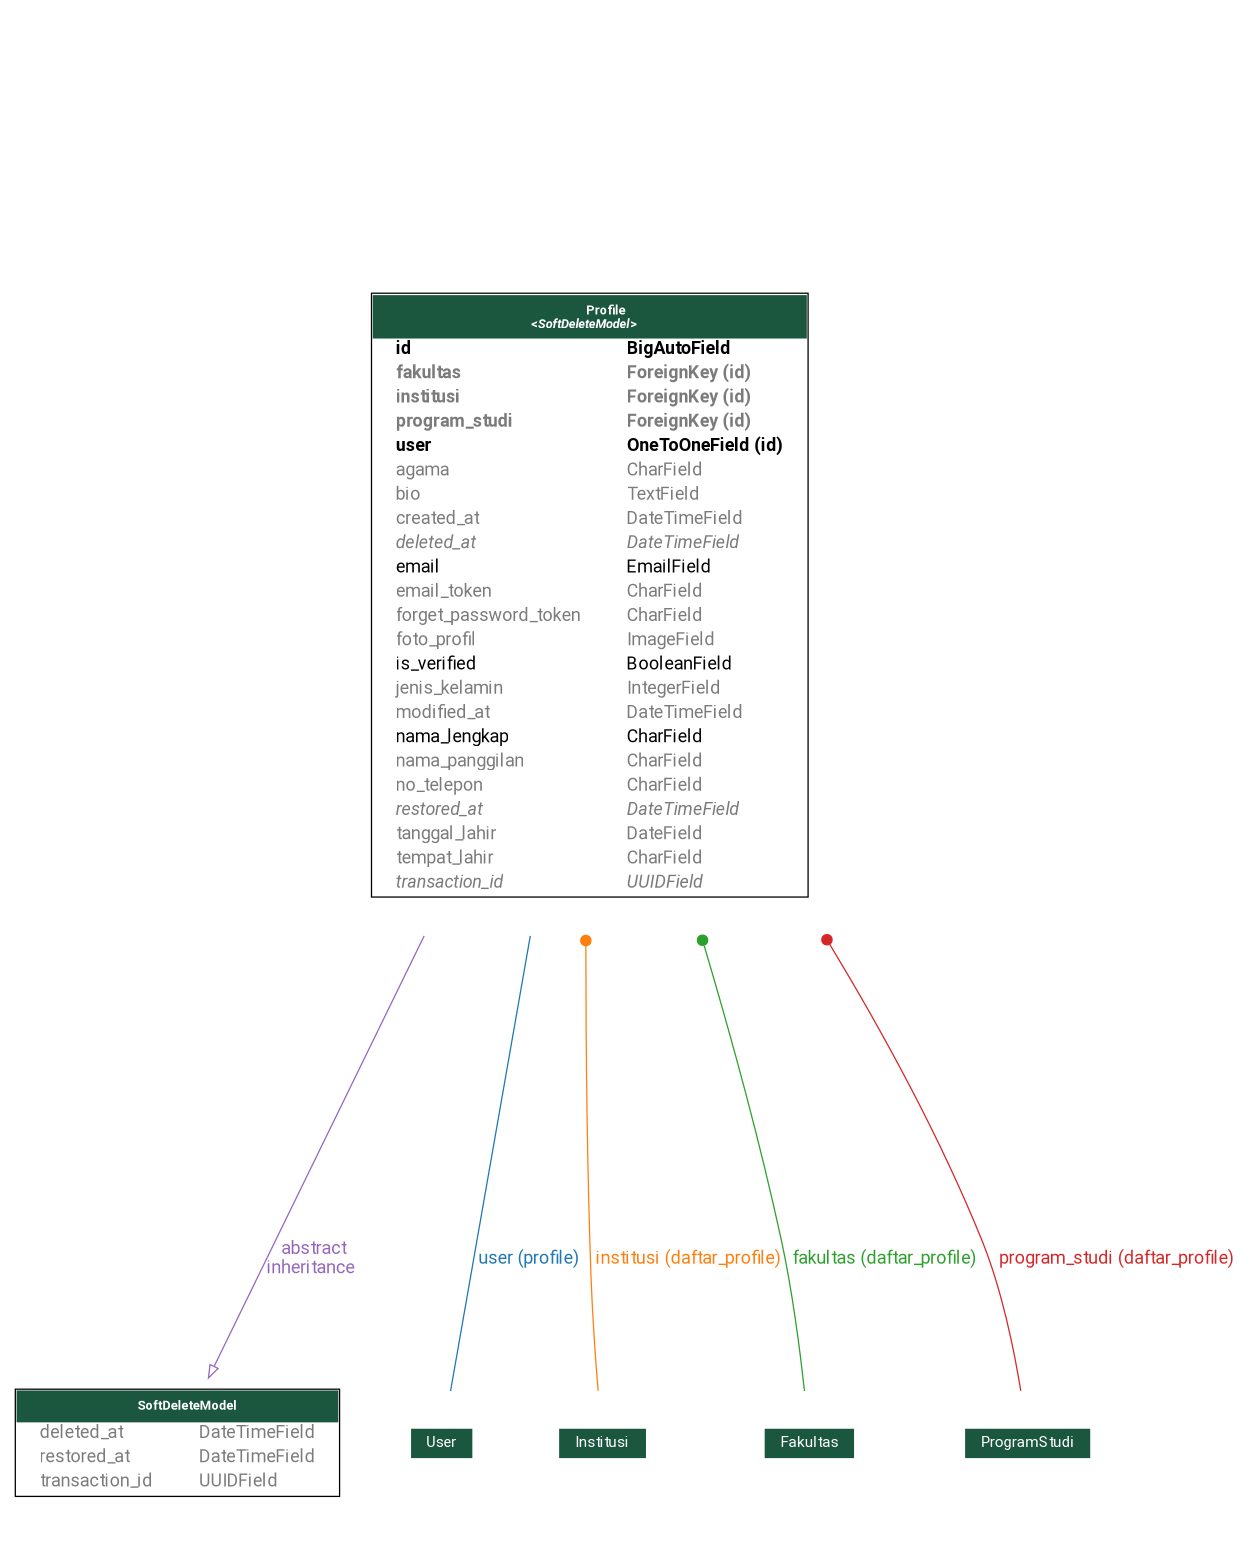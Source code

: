 digraph model_graph {
	graph [K=3,
		bb="0,0,966.22,1213.1",
		fontname=Roboto,
		fontsize=8,
		rankdir=TB,
		ratio=fill,
		sep="+3",
		size="8.27,11.69!",
		splines=true
	];
	node [fixedsize=false,
		fontname=Roboto,
		fontsize=14,
		height=1.125,
		label="\N",
		shape=plaintext,
		width=1.5
	];
	edge [fixedsize=false,
		fontname=Roboto,
		fontsize=14,
		height=1.125,
		width=1.5
	];
	django_softdelete_models_SoftDeleteModel	[height=1.4028,
		label=<
    <TABLE BGCOLOR="white" BORDER="1" CELLBORDER="0" CELLSPACING="0">
    <TR><TD COLSPAN="2" CELLPADDING="5" ALIGN="CENTER" BGCOLOR="#1b563f">
    <FONT FACE="Roboto" COLOR="white" POINT-SIZE="10"><B>
    SoftDeleteModel
    </B></FONT></TD></TR>
  
  
    <TR><TD ALIGN="LEFT" BORDER="0">
    <FONT COLOR="#7B7B7B" FACE="Roboto">deleted_at</FONT>
    </TD><TD ALIGN="LEFT">
    <FONT COLOR="#7B7B7B" FACE="Roboto">DateTimeField</FONT>
    </TD></TR>
  
  
  
    <TR><TD ALIGN="LEFT" BORDER="0">
    <FONT COLOR="#7B7B7B" FACE="Roboto">restored_at</FONT>
    </TD><TD ALIGN="LEFT">
    <FONT COLOR="#7B7B7B" FACE="Roboto">DateTimeField</FONT>
    </TD></TR>
  
  
  
    <TR><TD ALIGN="LEFT" BORDER="0">
    <FONT COLOR="#7B7B7B" FACE="Roboto">transaction_id</FONT>
    </TD><TD ALIGN="LEFT">
    <FONT COLOR="#7B7B7B" FACE="Roboto">UUIDField</FONT>
    </TD></TR>
  
  
    </TABLE>
    >,
		pos="135.25,87",
		width=3.7569];
	auth_temp_models_Profile	[height=7.3993,
		label=<
    <TABLE BGCOLOR="white" BORDER="1" CELLBORDER="0" CELLSPACING="0">
    <TR><TD COLSPAN="2" CELLPADDING="5" ALIGN="CENTER" BGCOLOR="#1b563f">
    <FONT FACE="Roboto" COLOR="white" POINT-SIZE="10"><B>
    Profile<BR/>&lt;<FONT FACE="Roboto"><I>SoftDeleteModel</I></FONT>&gt;
    </B></FONT></TD></TR>
  
  
    <TR><TD ALIGN="LEFT" BORDER="0">
    <FONT FACE="Roboto"><B>id</B></FONT>
    </TD><TD ALIGN="LEFT">
    <FONT FACE="Roboto"><B>BigAutoField</B></FONT>
    </TD></TR>
  
  
  
    <TR><TD ALIGN="LEFT" BORDER="0">
    <FONT COLOR="#7B7B7B" FACE="Roboto"><B>fakultas</B></FONT>
    </TD><TD ALIGN="LEFT">
    <FONT COLOR="#7B7B7B" FACE="Roboto"><B>ForeignKey (id)</B></FONT>
    </TD></TR>
  
  
  
    <TR><TD ALIGN="LEFT" BORDER="0">
    <FONT COLOR="#7B7B7B" FACE="Roboto"><B>institusi</B></FONT>
    </TD><TD ALIGN="LEFT">
    <FONT COLOR="#7B7B7B" FACE="Roboto"><B>ForeignKey (id)</B></FONT>
    </TD></TR>
  
  
  
    <TR><TD ALIGN="LEFT" BORDER="0">
    <FONT COLOR="#7B7B7B" FACE="Roboto"><B>program_studi</B></FONT>
    </TD><TD ALIGN="LEFT">
    <FONT COLOR="#7B7B7B" FACE="Roboto"><B>ForeignKey (id)</B></FONT>
    </TD></TR>
  
  
  
    <TR><TD ALIGN="LEFT" BORDER="0">
    <FONT FACE="Roboto"><B>user</B></FONT>
    </TD><TD ALIGN="LEFT">
    <FONT FACE="Roboto"><B>OneToOneField (id)</B></FONT>
    </TD></TR>
  
  
  
    <TR><TD ALIGN="LEFT" BORDER="0">
    <FONT COLOR="#7B7B7B" FACE="Roboto">agama</FONT>
    </TD><TD ALIGN="LEFT">
    <FONT COLOR="#7B7B7B" FACE="Roboto">CharField</FONT>
    </TD></TR>
  
  
  
    <TR><TD ALIGN="LEFT" BORDER="0">
    <FONT COLOR="#7B7B7B" FACE="Roboto">bio</FONT>
    </TD><TD ALIGN="LEFT">
    <FONT COLOR="#7B7B7B" FACE="Roboto">TextField</FONT>
    </TD></TR>
  
  
  
    <TR><TD ALIGN="LEFT" BORDER="0">
    <FONT COLOR="#7B7B7B" FACE="Roboto">created_at</FONT>
    </TD><TD ALIGN="LEFT">
    <FONT COLOR="#7B7B7B" FACE="Roboto">DateTimeField</FONT>
    </TD></TR>
  
  
  
    <TR><TD ALIGN="LEFT" BORDER="0">
    <FONT COLOR="#7B7B7B" FACE="Roboto"><I>deleted_at</I></FONT>
    </TD><TD ALIGN="LEFT">
    <FONT COLOR="#7B7B7B" FACE="Roboto"><I>DateTimeField</I></FONT>
    </TD></TR>
  
  
  
    <TR><TD ALIGN="LEFT" BORDER="0">
    <FONT FACE="Roboto">email</FONT>
    </TD><TD ALIGN="LEFT">
    <FONT FACE="Roboto">EmailField</FONT>
    </TD></TR>
  
  
  
    <TR><TD ALIGN="LEFT" BORDER="0">
    <FONT COLOR="#7B7B7B" FACE="Roboto">email_token</FONT>
    </TD><TD ALIGN="LEFT">
    <FONT COLOR="#7B7B7B" FACE="Roboto">CharField</FONT>
    </TD></TR>
  
  
  
    <TR><TD ALIGN="LEFT" BORDER="0">
    <FONT COLOR="#7B7B7B" FACE="Roboto">forget_password_token</FONT>
    </TD><TD ALIGN="LEFT">
    <FONT COLOR="#7B7B7B" FACE="Roboto">CharField</FONT>
    </TD></TR>
  
  
  
    <TR><TD ALIGN="LEFT" BORDER="0">
    <FONT COLOR="#7B7B7B" FACE="Roboto">foto_profil</FONT>
    </TD><TD ALIGN="LEFT">
    <FONT COLOR="#7B7B7B" FACE="Roboto">ImageField</FONT>
    </TD></TR>
  
  
  
    <TR><TD ALIGN="LEFT" BORDER="0">
    <FONT FACE="Roboto">is_verified</FONT>
    </TD><TD ALIGN="LEFT">
    <FONT FACE="Roboto">BooleanField</FONT>
    </TD></TR>
  
  
  
    <TR><TD ALIGN="LEFT" BORDER="0">
    <FONT COLOR="#7B7B7B" FACE="Roboto">jenis_kelamin</FONT>
    </TD><TD ALIGN="LEFT">
    <FONT COLOR="#7B7B7B" FACE="Roboto">IntegerField</FONT>
    </TD></TR>
  
  
  
    <TR><TD ALIGN="LEFT" BORDER="0">
    <FONT COLOR="#7B7B7B" FACE="Roboto">modified_at</FONT>
    </TD><TD ALIGN="LEFT">
    <FONT COLOR="#7B7B7B" FACE="Roboto">DateTimeField</FONT>
    </TD></TR>
  
  
  
    <TR><TD ALIGN="LEFT" BORDER="0">
    <FONT FACE="Roboto">nama_lengkap</FONT>
    </TD><TD ALIGN="LEFT">
    <FONT FACE="Roboto">CharField</FONT>
    </TD></TR>
  
  
  
    <TR><TD ALIGN="LEFT" BORDER="0">
    <FONT COLOR="#7B7B7B" FACE="Roboto">nama_panggilan</FONT>
    </TD><TD ALIGN="LEFT">
    <FONT COLOR="#7B7B7B" FACE="Roboto">CharField</FONT>
    </TD></TR>
  
  
  
    <TR><TD ALIGN="LEFT" BORDER="0">
    <FONT COLOR="#7B7B7B" FACE="Roboto">no_telepon</FONT>
    </TD><TD ALIGN="LEFT">
    <FONT COLOR="#7B7B7B" FACE="Roboto">CharField</FONT>
    </TD></TR>
  
  
  
    <TR><TD ALIGN="LEFT" BORDER="0">
    <FONT COLOR="#7B7B7B" FACE="Roboto"><I>restored_at</I></FONT>
    </TD><TD ALIGN="LEFT">
    <FONT COLOR="#7B7B7B" FACE="Roboto"><I>DateTimeField</I></FONT>
    </TD></TR>
  
  
  
    <TR><TD ALIGN="LEFT" BORDER="0">
    <FONT COLOR="#7B7B7B" FACE="Roboto">tanggal_lahir</FONT>
    </TD><TD ALIGN="LEFT">
    <FONT COLOR="#7B7B7B" FACE="Roboto">DateField</FONT>
    </TD></TR>
  
  
  
    <TR><TD ALIGN="LEFT" BORDER="0">
    <FONT COLOR="#7B7B7B" FACE="Roboto">tempat_lahir</FONT>
    </TD><TD ALIGN="LEFT">
    <FONT COLOR="#7B7B7B" FACE="Roboto">CharField</FONT>
    </TD></TR>
  
  
  
    <TR><TD ALIGN="LEFT" BORDER="0">
    <FONT COLOR="#7B7B7B" FACE="Roboto"><I>transaction_id</I></FONT>
    </TD><TD ALIGN="LEFT">
    <FONT COLOR="#7B7B7B" FACE="Roboto"><I>UUIDField</I></FONT>
    </TD></TR>
  
  
    </TABLE>
    >,
		pos="458.25,754",
		width=5.2465];
	auth_temp_models_Profile -> django_softdelete_models_SoftDeleteModel	[arrowhead=empty,
		arrowtail=none,
		color="#9467bd",
		dir=both,
		fontcolor="#9467bd",
		label=" abstract\ninheritance",
		lp="247.06,235",
		pos="e,159.24,137.4 329.43,487.79 268.6,362.55 201.32,224.02 164.08,147.35"];
	django_contrib_auth_models_User	[label=<
  <TABLE BGCOLOR="white" BORDER="0" CELLBORDER="0" CELLSPACING="0">
  <TR><TD COLSPAN="2" CELLPADDING="4" ALIGN="CENTER" BGCOLOR="#1b563f">
  <FONT FACE="Roboto" POINT-SIZE="12" COLOR="white">User</FONT>
  </TD></TR>
  </TABLE>
  >,
		pos="342.25,87"];
	auth_temp_models_Profile -> django_contrib_auth_models_User	[arrowhead=none,
		arrowtail=none,
		color="#1f77b4",
		dir=both,
		fontcolor="#1f77b4",
		label=" user (profile)",
		lp="412.25,235",
		pos="411.36,487.64 398,411.64 383.48,328.68 370.25,252.25 362.85,209.5 354.51,160.45 348.87,127.17"];
	apps_general_models_models_Institusi	[label=<
  <TABLE BGCOLOR="white" BORDER="0" CELLBORDER="0" CELLSPACING="0">
  <TR><TD COLSPAN="2" CELLPADDING="4" ALIGN="CENTER" BGCOLOR="#1b563f">
  <FONT FACE="Roboto" POINT-SIZE="12" COLOR="white">Institusi</FONT>
  </TD></TR>
  </TABLE>
  >,
		pos="468.25,87"];
	auth_temp_models_Profile -> apps_general_models_models_Institusi	[arrowhead=none,
		arrowtail=dot,
		color="#ff7f0e",
		dir=both,
		fontcolor="#ff7f0e",
		label=" institusi (daftar_profile)",
		lp="532.75,235",
		pos="s,455.21,487.83 455.21,478.96 455.24,395.11 456.23,302.62 459.25,217.75 460.33,187.4 462.76,153.12 464.82,127.43"];
	apps_general_models_models_Fakultas	[label=<
  <TABLE BGCOLOR="white" BORDER="0" CELLBORDER="0" CELLSPACING="0">
  <TR><TD COLSPAN="2" CELLPADDING="4" ALIGN="CENTER" BGCOLOR="#1b563f">
  <FONT FACE="Roboto" POINT-SIZE="12" COLOR="white">Fakultas</FONT>
  </TD></TR>
  </TABLE>
  >,
		pos="628.25,87"];
	auth_temp_models_Profile -> apps_general_models_models_Fakultas	[arrowhead=none,
		arrowtail=dot,
		color="#2ca02c",
		dir=both,
		fontcolor="#2ca02c",
		label=" fakultas (daftar_profile)",
		lp="686.82,235",
		pos="s,544.87,487.93 547.37,479.5 568.95,406.26 590.35,326.73 606.25,252.25 615.26,210.05 621.26,160.91 624.69,127.45"];
	apps_general_models_models_ProgramStudi	[label=<
  <TABLE BGCOLOR="white" BORDER="0" CELLBORDER="0" CELLSPACING="0">
  <TR><TD COLSPAN="2" CELLPADDING="4" ALIGN="CENTER" BGCOLOR="#1b563f">
  <FONT FACE="Roboto" POINT-SIZE="12" COLOR="white">ProgramStudi</FONT>
  </TD></TR>
  </TABLE>
  >,
		pos="800.25,87",
		width=1.5833];
	auth_temp_models_Profile -> apps_general_models_models_ProgramStudi	[arrowhead=none,
		arrowtail=dot,
		color="#d62728",
		dir=both,
		fontcolor="#d62728",
		label=" program_studi (daftar_profile)",
		lp="870.97,235",
		pos="s,643.96,487.65 648.44,480.29 691.91,408.6 734.35,329.61 765.25,252.25 781.63,211.23 790.88,161.24 795.7,127.26"];
}
